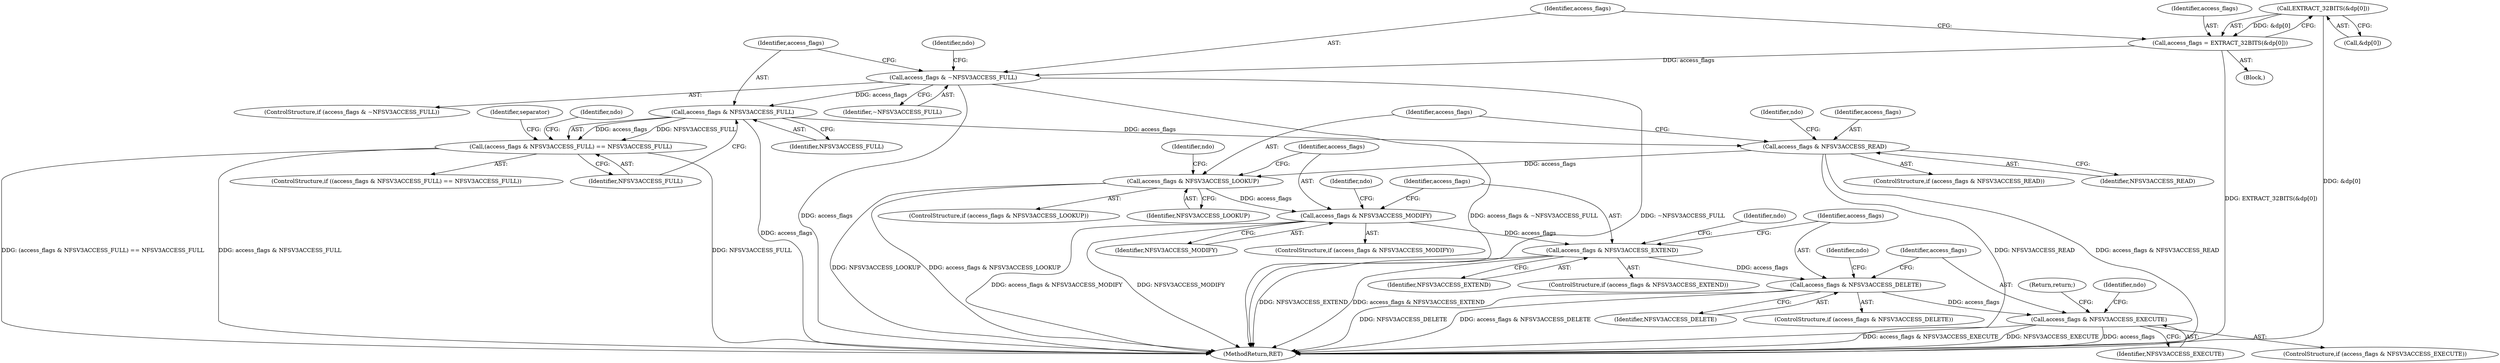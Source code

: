 digraph "0_tcpdump_19d25dd8781620cd41bf178a5e2e27fc1cf242d0_0@array" {
"1000257" [label="(Call,EXTRACT_32BITS(&dp[0]))"];
"1000255" [label="(Call,access_flags = EXTRACT_32BITS(&dp[0]))"];
"1000263" [label="(Call,access_flags & ~NFSV3ACCESS_FULL)"];
"1000276" [label="(Call,access_flags & NFSV3ACCESS_FULL)"];
"1000275" [label="(Call,(access_flags & NFSV3ACCESS_FULL) == NFSV3ACCESS_FULL)"];
"1000292" [label="(Call,access_flags & NFSV3ACCESS_READ)"];
"1000304" [label="(Call,access_flags & NFSV3ACCESS_LOOKUP)"];
"1000318" [label="(Call,access_flags & NFSV3ACCESS_MODIFY)"];
"1000332" [label="(Call,access_flags & NFSV3ACCESS_EXTEND)"];
"1000346" [label="(Call,access_flags & NFSV3ACCESS_DELETE)"];
"1000360" [label="(Call,access_flags & NFSV3ACCESS_EXECUTE)"];
"1000346" [label="(Call,access_flags & NFSV3ACCESS_DELETE)"];
"1000292" [label="(Call,access_flags & NFSV3ACCESS_READ)"];
"1000345" [label="(ControlStructure,if (access_flags & NFSV3ACCESS_DELETE))"];
"1000276" [label="(Call,access_flags & NFSV3ACCESS_FULL)"];
"1000275" [label="(Call,(access_flags & NFSV3ACCESS_FULL) == NFSV3ACCESS_FULL)"];
"1000269" [label="(Identifier,ndo)"];
"1000310" [label="(Identifier,ndo)"];
"1000263" [label="(Call,access_flags & ~NFSV3ACCESS_FULL)"];
"1000332" [label="(Call,access_flags & NFSV3ACCESS_EXTEND)"];
"1000274" [label="(ControlStructure,if ((access_flags & NFSV3ACCESS_FULL) == NFSV3ACCESS_FULL))"];
"1000318" [label="(Call,access_flags & NFSV3ACCESS_MODIFY)"];
"1000324" [label="(Identifier,ndo)"];
"1000319" [label="(Identifier,access_flags)"];
"1000293" [label="(Identifier,access_flags)"];
"1000256" [label="(Identifier,access_flags)"];
"1000347" [label="(Identifier,access_flags)"];
"1000303" [label="(ControlStructure,if (access_flags & NFSV3ACCESS_LOOKUP))"];
"1000365" [label="(Identifier,ndo)"];
"1000262" [label="(ControlStructure,if (access_flags & ~NFSV3ACCESS_FULL))"];
"1000361" [label="(Identifier,access_flags)"];
"1000279" [label="(Identifier,NFSV3ACCESS_FULL)"];
"1000348" [label="(Identifier,NFSV3ACCESS_DELETE)"];
"1000294" [label="(Identifier,NFSV3ACCESS_READ)"];
"1000338" [label="(Identifier,ndo)"];
"1000283" [label="(Identifier,ndo)"];
"1000352" [label="(Identifier,ndo)"];
"1000369" [label="(Return,return;)"];
"1000306" [label="(Identifier,NFSV3ACCESS_LOOKUP)"];
"1000331" [label="(ControlStructure,if (access_flags & NFSV3ACCESS_EXTEND))"];
"1000362" [label="(Identifier,NFSV3ACCESS_EXECUTE)"];
"1000278" [label="(Identifier,NFSV3ACCESS_FULL)"];
"1000264" [label="(Identifier,access_flags)"];
"1000334" [label="(Identifier,NFSV3ACCESS_EXTEND)"];
"1000289" [label="(Identifier,separator)"];
"1000304" [label="(Call,access_flags & NFSV3ACCESS_LOOKUP)"];
"1000265" [label="(Identifier,~NFSV3ACCESS_FULL)"];
"1000360" [label="(Call,access_flags & NFSV3ACCESS_EXECUTE)"];
"1000886" [label="(MethodReturn,RET)"];
"1000359" [label="(ControlStructure,if (access_flags & NFSV3ACCESS_EXECUTE))"];
"1000305" [label="(Identifier,access_flags)"];
"1000291" [label="(ControlStructure,if (access_flags & NFSV3ACCESS_READ))"];
"1000317" [label="(ControlStructure,if (access_flags & NFSV3ACCESS_MODIFY))"];
"1000320" [label="(Identifier,NFSV3ACCESS_MODIFY)"];
"1000255" [label="(Call,access_flags = EXTRACT_32BITS(&dp[0]))"];
"1000250" [label="(Block,)"];
"1000277" [label="(Identifier,access_flags)"];
"1000333" [label="(Identifier,access_flags)"];
"1000298" [label="(Identifier,ndo)"];
"1000257" [label="(Call,EXTRACT_32BITS(&dp[0]))"];
"1000258" [label="(Call,&dp[0])"];
"1000257" -> "1000255"  [label="AST: "];
"1000257" -> "1000258"  [label="CFG: "];
"1000258" -> "1000257"  [label="AST: "];
"1000255" -> "1000257"  [label="CFG: "];
"1000257" -> "1000886"  [label="DDG: &dp[0]"];
"1000257" -> "1000255"  [label="DDG: &dp[0]"];
"1000255" -> "1000250"  [label="AST: "];
"1000256" -> "1000255"  [label="AST: "];
"1000264" -> "1000255"  [label="CFG: "];
"1000255" -> "1000886"  [label="DDG: EXTRACT_32BITS(&dp[0])"];
"1000255" -> "1000263"  [label="DDG: access_flags"];
"1000263" -> "1000262"  [label="AST: "];
"1000263" -> "1000265"  [label="CFG: "];
"1000264" -> "1000263"  [label="AST: "];
"1000265" -> "1000263"  [label="AST: "];
"1000269" -> "1000263"  [label="CFG: "];
"1000277" -> "1000263"  [label="CFG: "];
"1000263" -> "1000886"  [label="DDG: ~NFSV3ACCESS_FULL"];
"1000263" -> "1000886"  [label="DDG: access_flags & ~NFSV3ACCESS_FULL"];
"1000263" -> "1000886"  [label="DDG: access_flags"];
"1000263" -> "1000276"  [label="DDG: access_flags"];
"1000276" -> "1000275"  [label="AST: "];
"1000276" -> "1000278"  [label="CFG: "];
"1000277" -> "1000276"  [label="AST: "];
"1000278" -> "1000276"  [label="AST: "];
"1000279" -> "1000276"  [label="CFG: "];
"1000276" -> "1000886"  [label="DDG: access_flags"];
"1000276" -> "1000275"  [label="DDG: access_flags"];
"1000276" -> "1000275"  [label="DDG: NFSV3ACCESS_FULL"];
"1000276" -> "1000292"  [label="DDG: access_flags"];
"1000275" -> "1000274"  [label="AST: "];
"1000275" -> "1000279"  [label="CFG: "];
"1000279" -> "1000275"  [label="AST: "];
"1000283" -> "1000275"  [label="CFG: "];
"1000289" -> "1000275"  [label="CFG: "];
"1000275" -> "1000886"  [label="DDG: (access_flags & NFSV3ACCESS_FULL) == NFSV3ACCESS_FULL"];
"1000275" -> "1000886"  [label="DDG: access_flags & NFSV3ACCESS_FULL"];
"1000275" -> "1000886"  [label="DDG: NFSV3ACCESS_FULL"];
"1000292" -> "1000291"  [label="AST: "];
"1000292" -> "1000294"  [label="CFG: "];
"1000293" -> "1000292"  [label="AST: "];
"1000294" -> "1000292"  [label="AST: "];
"1000298" -> "1000292"  [label="CFG: "];
"1000305" -> "1000292"  [label="CFG: "];
"1000292" -> "1000886"  [label="DDG: access_flags & NFSV3ACCESS_READ"];
"1000292" -> "1000886"  [label="DDG: NFSV3ACCESS_READ"];
"1000292" -> "1000304"  [label="DDG: access_flags"];
"1000304" -> "1000303"  [label="AST: "];
"1000304" -> "1000306"  [label="CFG: "];
"1000305" -> "1000304"  [label="AST: "];
"1000306" -> "1000304"  [label="AST: "];
"1000310" -> "1000304"  [label="CFG: "];
"1000319" -> "1000304"  [label="CFG: "];
"1000304" -> "1000886"  [label="DDG: access_flags & NFSV3ACCESS_LOOKUP"];
"1000304" -> "1000886"  [label="DDG: NFSV3ACCESS_LOOKUP"];
"1000304" -> "1000318"  [label="DDG: access_flags"];
"1000318" -> "1000317"  [label="AST: "];
"1000318" -> "1000320"  [label="CFG: "];
"1000319" -> "1000318"  [label="AST: "];
"1000320" -> "1000318"  [label="AST: "];
"1000324" -> "1000318"  [label="CFG: "];
"1000333" -> "1000318"  [label="CFG: "];
"1000318" -> "1000886"  [label="DDG: access_flags & NFSV3ACCESS_MODIFY"];
"1000318" -> "1000886"  [label="DDG: NFSV3ACCESS_MODIFY"];
"1000318" -> "1000332"  [label="DDG: access_flags"];
"1000332" -> "1000331"  [label="AST: "];
"1000332" -> "1000334"  [label="CFG: "];
"1000333" -> "1000332"  [label="AST: "];
"1000334" -> "1000332"  [label="AST: "];
"1000338" -> "1000332"  [label="CFG: "];
"1000347" -> "1000332"  [label="CFG: "];
"1000332" -> "1000886"  [label="DDG: NFSV3ACCESS_EXTEND"];
"1000332" -> "1000886"  [label="DDG: access_flags & NFSV3ACCESS_EXTEND"];
"1000332" -> "1000346"  [label="DDG: access_flags"];
"1000346" -> "1000345"  [label="AST: "];
"1000346" -> "1000348"  [label="CFG: "];
"1000347" -> "1000346"  [label="AST: "];
"1000348" -> "1000346"  [label="AST: "];
"1000352" -> "1000346"  [label="CFG: "];
"1000361" -> "1000346"  [label="CFG: "];
"1000346" -> "1000886"  [label="DDG: NFSV3ACCESS_DELETE"];
"1000346" -> "1000886"  [label="DDG: access_flags & NFSV3ACCESS_DELETE"];
"1000346" -> "1000360"  [label="DDG: access_flags"];
"1000360" -> "1000359"  [label="AST: "];
"1000360" -> "1000362"  [label="CFG: "];
"1000361" -> "1000360"  [label="AST: "];
"1000362" -> "1000360"  [label="AST: "];
"1000365" -> "1000360"  [label="CFG: "];
"1000369" -> "1000360"  [label="CFG: "];
"1000360" -> "1000886"  [label="DDG: access_flags"];
"1000360" -> "1000886"  [label="DDG: access_flags & NFSV3ACCESS_EXECUTE"];
"1000360" -> "1000886"  [label="DDG: NFSV3ACCESS_EXECUTE"];
}
